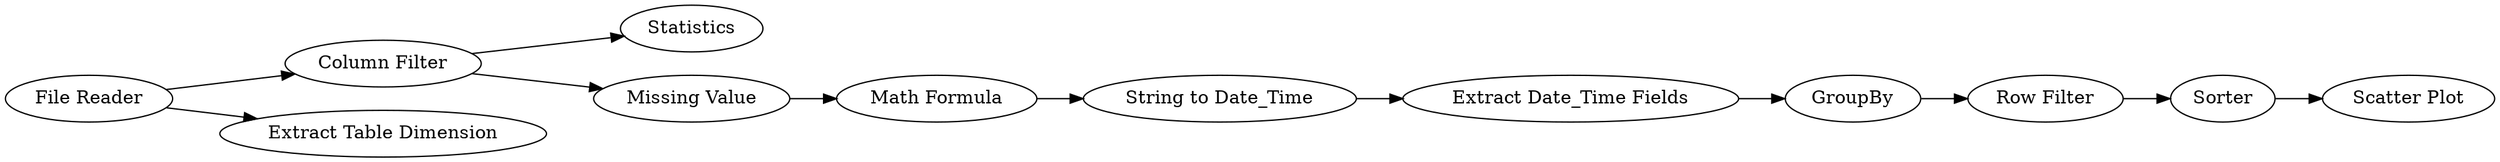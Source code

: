 digraph {
	6 -> 5
	1 -> 2
	2 -> 10
	8 -> 6
	3 -> 8
	9 -> 13
	11 -> 12
	2 -> 3
	1 -> 14
	5 -> 9
	13 -> 11
	5 [label="Extract Date_Time Fields"]
	13 [label="Row Filter"]
	1 [label="File Reader"]
	12 [label="Scatter Plot"]
	9 [label=GroupBy]
	11 [label=Sorter]
	8 [label="Math Formula"]
	6 [label="String to Date_Time"]
	14 [label="Extract Table Dimension"]
	3 [label="Missing Value"]
	2 [label="Column Filter"]
	10 [label=Statistics]
	rankdir=LR
}
